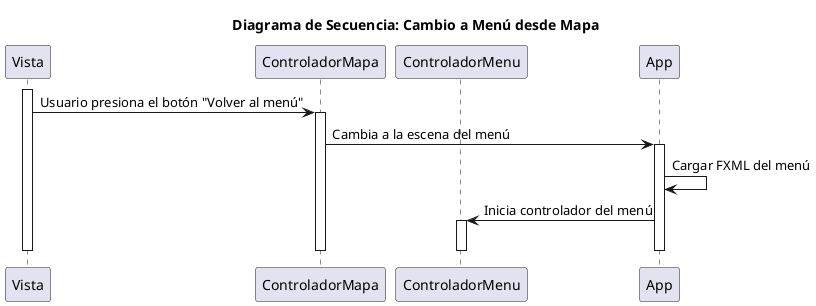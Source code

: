 @startuml

title Diagrama de Secuencia: Cambio a Menú desde Mapa

participant Vista
participant ControladorMapa
participant ControladorMenu
participant App

activate Vista
Vista -> ControladorMapa: Usuario presiona el botón "Volver al menú"
activate ControladorMapa
ControladorMapa -> App: Cambia a la escena del menú
activate App
App -> App: Cargar FXML del menú
App -> ControladorMenu: Inicia controlador del menú
activate ControladorMenu
deactivate App
deactivate ControladorMenu
deactivate ControladorMapa
deactivate Vista

@enduml